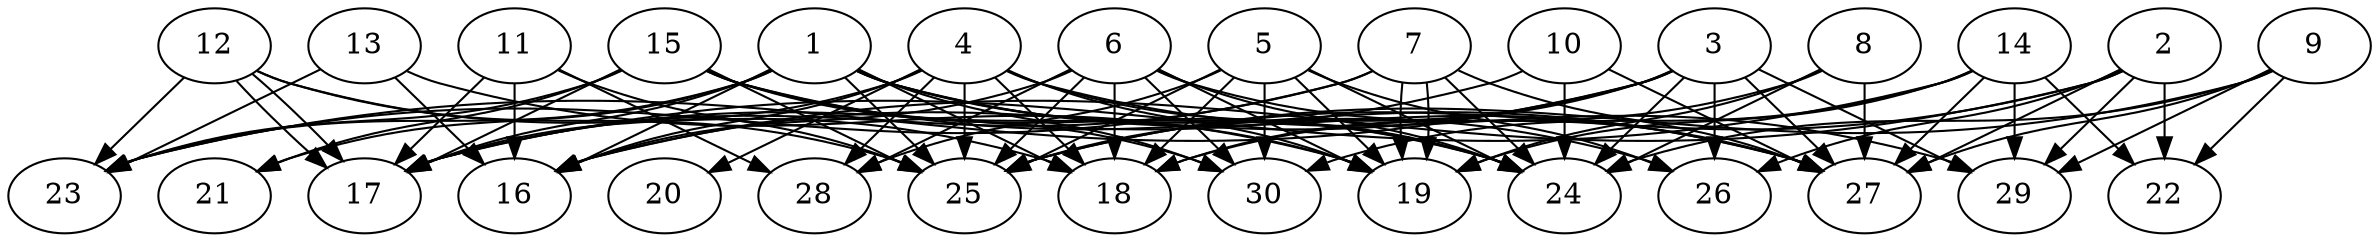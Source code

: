 // DAG automatically generated by daggen at Thu Oct  3 14:04:18 2019
// ./daggen --dot -n 30 --ccr 0.3 --fat 0.9 --regular 0.7 --density 0.7 --mindata 5242880 --maxdata 52428800 
digraph G {
  1 [size="163741013", alpha="0.04", expect_size="49122304"] 
  1 -> 16 [size ="49122304"]
  1 -> 17 [size ="49122304"]
  1 -> 18 [size ="49122304"]
  1 -> 21 [size ="49122304"]
  1 -> 23 [size ="49122304"]
  1 -> 24 [size ="49122304"]
  1 -> 25 [size ="49122304"]
  1 -> 26 [size ="49122304"]
  1 -> 27 [size ="49122304"]
  1 -> 30 [size ="49122304"]
  2 [size="91531947", alpha="0.18", expect_size="27459584"] 
  2 -> 16 [size ="27459584"]
  2 -> 22 [size ="27459584"]
  2 -> 25 [size ="27459584"]
  2 -> 26 [size ="27459584"]
  2 -> 27 [size ="27459584"]
  2 -> 29 [size ="27459584"]
  3 [size="69993813", alpha="0.10", expect_size="20998144"] 
  3 -> 16 [size ="20998144"]
  3 -> 18 [size ="20998144"]
  3 -> 23 [size ="20998144"]
  3 -> 24 [size ="20998144"]
  3 -> 25 [size ="20998144"]
  3 -> 26 [size ="20998144"]
  3 -> 27 [size ="20998144"]
  3 -> 29 [size ="20998144"]
  4 [size="99003733", alpha="0.06", expect_size="29701120"] 
  4 -> 16 [size ="29701120"]
  4 -> 17 [size ="29701120"]
  4 -> 18 [size ="29701120"]
  4 -> 19 [size ="29701120"]
  4 -> 20 [size ="29701120"]
  4 -> 24 [size ="29701120"]
  4 -> 25 [size ="29701120"]
  4 -> 28 [size ="29701120"]
  4 -> 29 [size ="29701120"]
  5 [size="20944213", alpha="0.02", expect_size="6283264"] 
  5 -> 18 [size ="6283264"]
  5 -> 19 [size ="6283264"]
  5 -> 24 [size ="6283264"]
  5 -> 25 [size ="6283264"]
  5 -> 26 [size ="6283264"]
  5 -> 28 [size ="6283264"]
  5 -> 30 [size ="6283264"]
  6 [size="42717867", alpha="0.03", expect_size="12815360"] 
  6 -> 16 [size ="12815360"]
  6 -> 18 [size ="12815360"]
  6 -> 19 [size ="12815360"]
  6 -> 24 [size ="12815360"]
  6 -> 25 [size ="12815360"]
  6 -> 27 [size ="12815360"]
  6 -> 28 [size ="12815360"]
  6 -> 30 [size ="12815360"]
  7 [size="104799573", alpha="0.15", expect_size="31439872"] 
  7 -> 17 [size ="31439872"]
  7 -> 19 [size ="31439872"]
  7 -> 19 [size ="31439872"]
  7 -> 23 [size ="31439872"]
  7 -> 24 [size ="31439872"]
  7 -> 27 [size ="31439872"]
  8 [size="40680107", alpha="0.13", expect_size="12204032"] 
  8 -> 18 [size ="12204032"]
  8 -> 19 [size ="12204032"]
  8 -> 24 [size ="12204032"]
  8 -> 27 [size ="12204032"]
  9 [size="146493440", alpha="0.20", expect_size="43948032"] 
  9 -> 22 [size ="43948032"]
  9 -> 24 [size ="43948032"]
  9 -> 25 [size ="43948032"]
  9 -> 27 [size ="43948032"]
  9 -> 29 [size ="43948032"]
  10 [size="139427840", alpha="0.01", expect_size="41828352"] 
  10 -> 17 [size ="41828352"]
  10 -> 24 [size ="41828352"]
  10 -> 27 [size ="41828352"]
  11 [size="91962027", alpha="0.13", expect_size="27588608"] 
  11 -> 16 [size ="27588608"]
  11 -> 17 [size ="27588608"]
  11 -> 25 [size ="27588608"]
  11 -> 28 [size ="27588608"]
  12 [size="126235307", alpha="0.04", expect_size="37870592"] 
  12 -> 17 [size ="37870592"]
  12 -> 17 [size ="37870592"]
  12 -> 18 [size ="37870592"]
  12 -> 23 [size ="37870592"]
  12 -> 25 [size ="37870592"]
  13 [size="112602453", alpha="0.12", expect_size="33780736"] 
  13 -> 16 [size ="33780736"]
  13 -> 19 [size ="33780736"]
  13 -> 23 [size ="33780736"]
  14 [size="34218667", alpha="0.13", expect_size="10265600"] 
  14 -> 17 [size ="10265600"]
  14 -> 19 [size ="10265600"]
  14 -> 22 [size ="10265600"]
  14 -> 27 [size ="10265600"]
  14 -> 29 [size ="10265600"]
  14 -> 30 [size ="10265600"]
  15 [size="84056747", alpha="0.15", expect_size="25217024"] 
  15 -> 17 [size ="25217024"]
  15 -> 19 [size ="25217024"]
  15 -> 21 [size ="25217024"]
  15 -> 23 [size ="25217024"]
  15 -> 24 [size ="25217024"]
  15 -> 25 [size ="25217024"]
  15 -> 27 [size ="25217024"]
  15 -> 30 [size ="25217024"]
  16 [size="103519573", alpha="0.19", expect_size="31055872"] 
  17 [size="129013760", alpha="0.12", expect_size="38704128"] 
  18 [size="87063893", alpha="0.01", expect_size="26119168"] 
  19 [size="35577173", alpha="0.10", expect_size="10673152"] 
  20 [size="32457387", alpha="0.01", expect_size="9737216"] 
  21 [size="37877760", alpha="0.11", expect_size="11363328"] 
  22 [size="136434347", alpha="0.10", expect_size="40930304"] 
  23 [size="171048960", alpha="0.16", expect_size="51314688"] 
  24 [size="110946987", alpha="0.13", expect_size="33284096"] 
  25 [size="58920960", alpha="0.10", expect_size="17676288"] 
  26 [size="23330133", alpha="0.10", expect_size="6999040"] 
  27 [size="171827200", alpha="0.01", expect_size="51548160"] 
  28 [size="108462080", alpha="0.15", expect_size="32538624"] 
  29 [size="114585600", alpha="0.05", expect_size="34375680"] 
  30 [size="33884160", alpha="0.11", expect_size="10165248"] 
}
